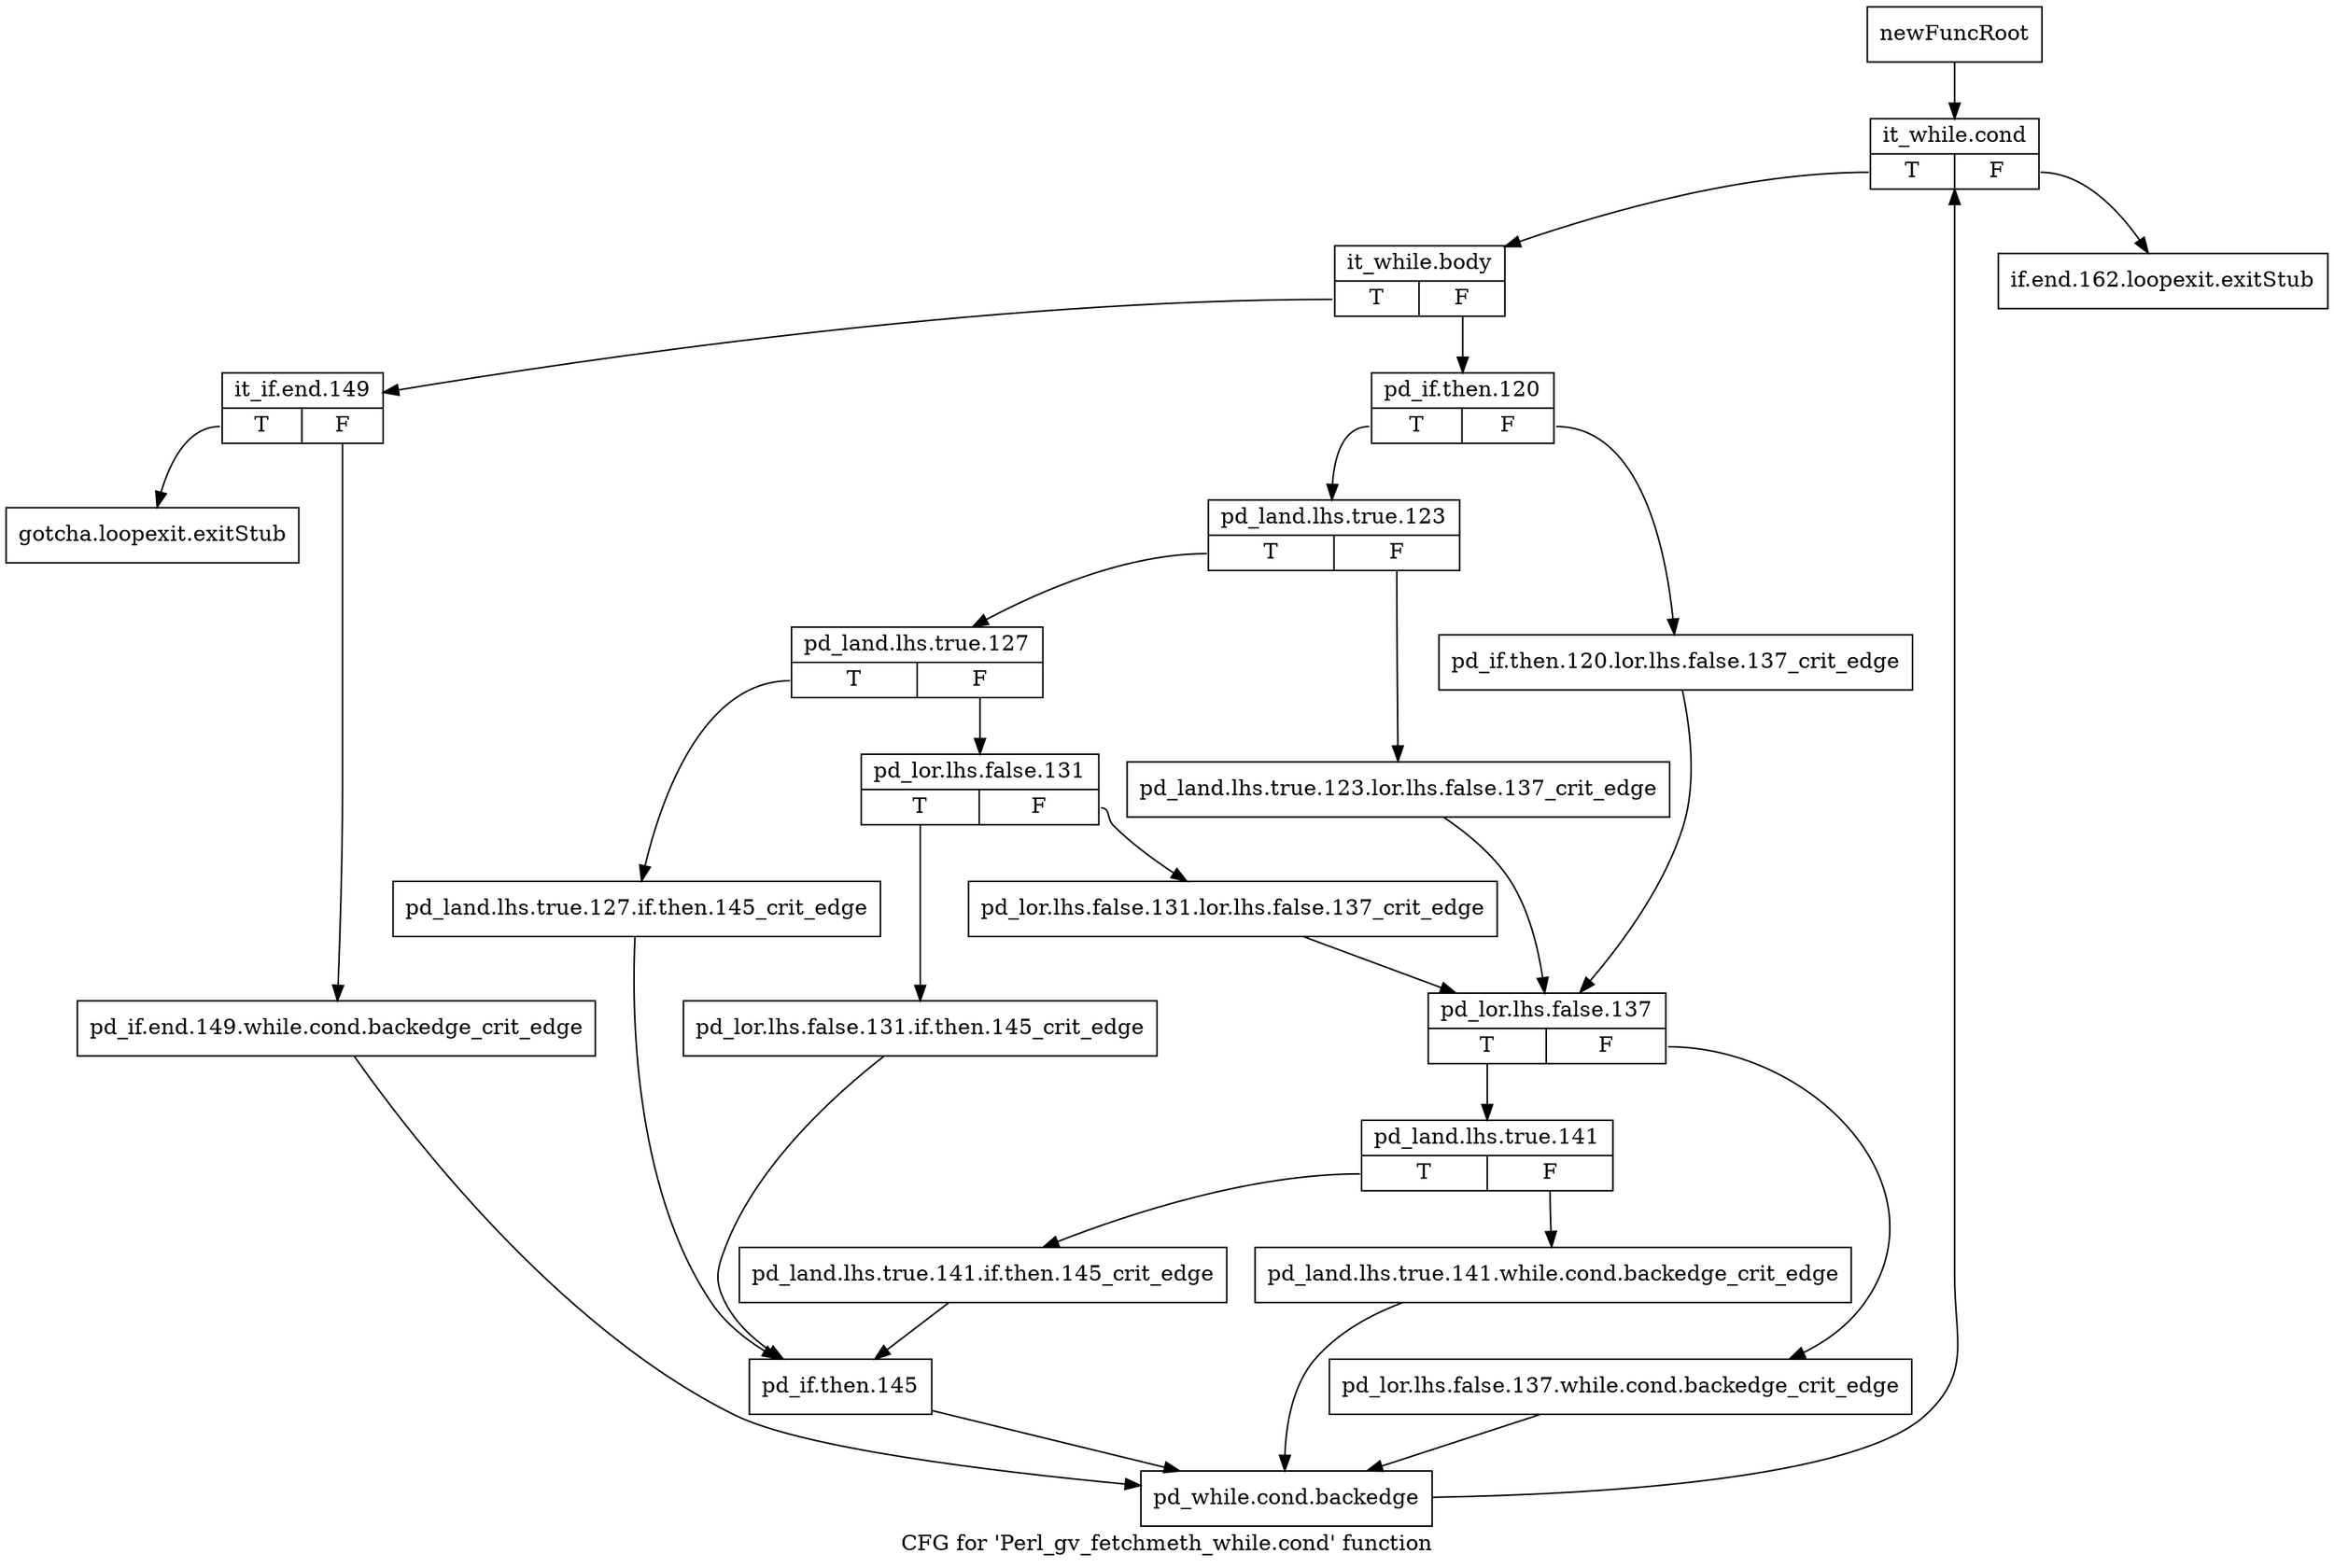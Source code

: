 digraph "CFG for 'Perl_gv_fetchmeth_while.cond' function" {
	label="CFG for 'Perl_gv_fetchmeth_while.cond' function";

	Node0x4b5fed0 [shape=record,label="{newFuncRoot}"];
	Node0x4b5fed0 -> Node0x4b5ffc0;
	Node0x4b5ff20 [shape=record,label="{if.end.162.loopexit.exitStub}"];
	Node0x4b5ff70 [shape=record,label="{gotcha.loopexit.exitStub}"];
	Node0x4b5ffc0 [shape=record,label="{it_while.cond|{<s0>T|<s1>F}}"];
	Node0x4b5ffc0:s0 -> Node0x4b60010;
	Node0x4b5ffc0:s1 -> Node0x4b5ff20;
	Node0x4b60010 [shape=record,label="{it_while.body|{<s0>T|<s1>F}}"];
	Node0x4b60010:s0 -> Node0x4b60510;
	Node0x4b60010:s1 -> Node0x4b60060;
	Node0x4b60060 [shape=record,label="{pd_if.then.120|{<s0>T|<s1>F}}"];
	Node0x4b60060:s0 -> Node0x4b60100;
	Node0x4b60060:s1 -> Node0x4b600b0;
	Node0x4b600b0 [shape=record,label="{pd_if.then.120.lor.lhs.false.137_crit_edge}"];
	Node0x4b600b0 -> Node0x4b60290;
	Node0x4b60100 [shape=record,label="{pd_land.lhs.true.123|{<s0>T|<s1>F}}"];
	Node0x4b60100:s0 -> Node0x4b601a0;
	Node0x4b60100:s1 -> Node0x4b60150;
	Node0x4b60150 [shape=record,label="{pd_land.lhs.true.123.lor.lhs.false.137_crit_edge}"];
	Node0x4b60150 -> Node0x4b60290;
	Node0x4b601a0 [shape=record,label="{pd_land.lhs.true.127|{<s0>T|<s1>F}}"];
	Node0x4b601a0:s0 -> Node0x4b60470;
	Node0x4b601a0:s1 -> Node0x4b601f0;
	Node0x4b601f0 [shape=record,label="{pd_lor.lhs.false.131|{<s0>T|<s1>F}}"];
	Node0x4b601f0:s0 -> Node0x4b60420;
	Node0x4b601f0:s1 -> Node0x4b60240;
	Node0x4b60240 [shape=record,label="{pd_lor.lhs.false.131.lor.lhs.false.137_crit_edge}"];
	Node0x4b60240 -> Node0x4b60290;
	Node0x4b60290 [shape=record,label="{pd_lor.lhs.false.137|{<s0>T|<s1>F}}"];
	Node0x4b60290:s0 -> Node0x4b60330;
	Node0x4b60290:s1 -> Node0x4b602e0;
	Node0x4b602e0 [shape=record,label="{pd_lor.lhs.false.137.while.cond.backedge_crit_edge}"];
	Node0x4b602e0 -> Node0x4b605b0;
	Node0x4b60330 [shape=record,label="{pd_land.lhs.true.141|{<s0>T|<s1>F}}"];
	Node0x4b60330:s0 -> Node0x4b603d0;
	Node0x4b60330:s1 -> Node0x4b60380;
	Node0x4b60380 [shape=record,label="{pd_land.lhs.true.141.while.cond.backedge_crit_edge}"];
	Node0x4b60380 -> Node0x4b605b0;
	Node0x4b603d0 [shape=record,label="{pd_land.lhs.true.141.if.then.145_crit_edge}"];
	Node0x4b603d0 -> Node0x4b604c0;
	Node0x4b60420 [shape=record,label="{pd_lor.lhs.false.131.if.then.145_crit_edge}"];
	Node0x4b60420 -> Node0x4b604c0;
	Node0x4b60470 [shape=record,label="{pd_land.lhs.true.127.if.then.145_crit_edge}"];
	Node0x4b60470 -> Node0x4b604c0;
	Node0x4b604c0 [shape=record,label="{pd_if.then.145}"];
	Node0x4b604c0 -> Node0x4b605b0;
	Node0x4b60510 [shape=record,label="{it_if.end.149|{<s0>T|<s1>F}}"];
	Node0x4b60510:s0 -> Node0x4b5ff70;
	Node0x4b60510:s1 -> Node0x4b60560;
	Node0x4b60560 [shape=record,label="{pd_if.end.149.while.cond.backedge_crit_edge}"];
	Node0x4b60560 -> Node0x4b605b0;
	Node0x4b605b0 [shape=record,label="{pd_while.cond.backedge}"];
	Node0x4b605b0 -> Node0x4b5ffc0;
}
